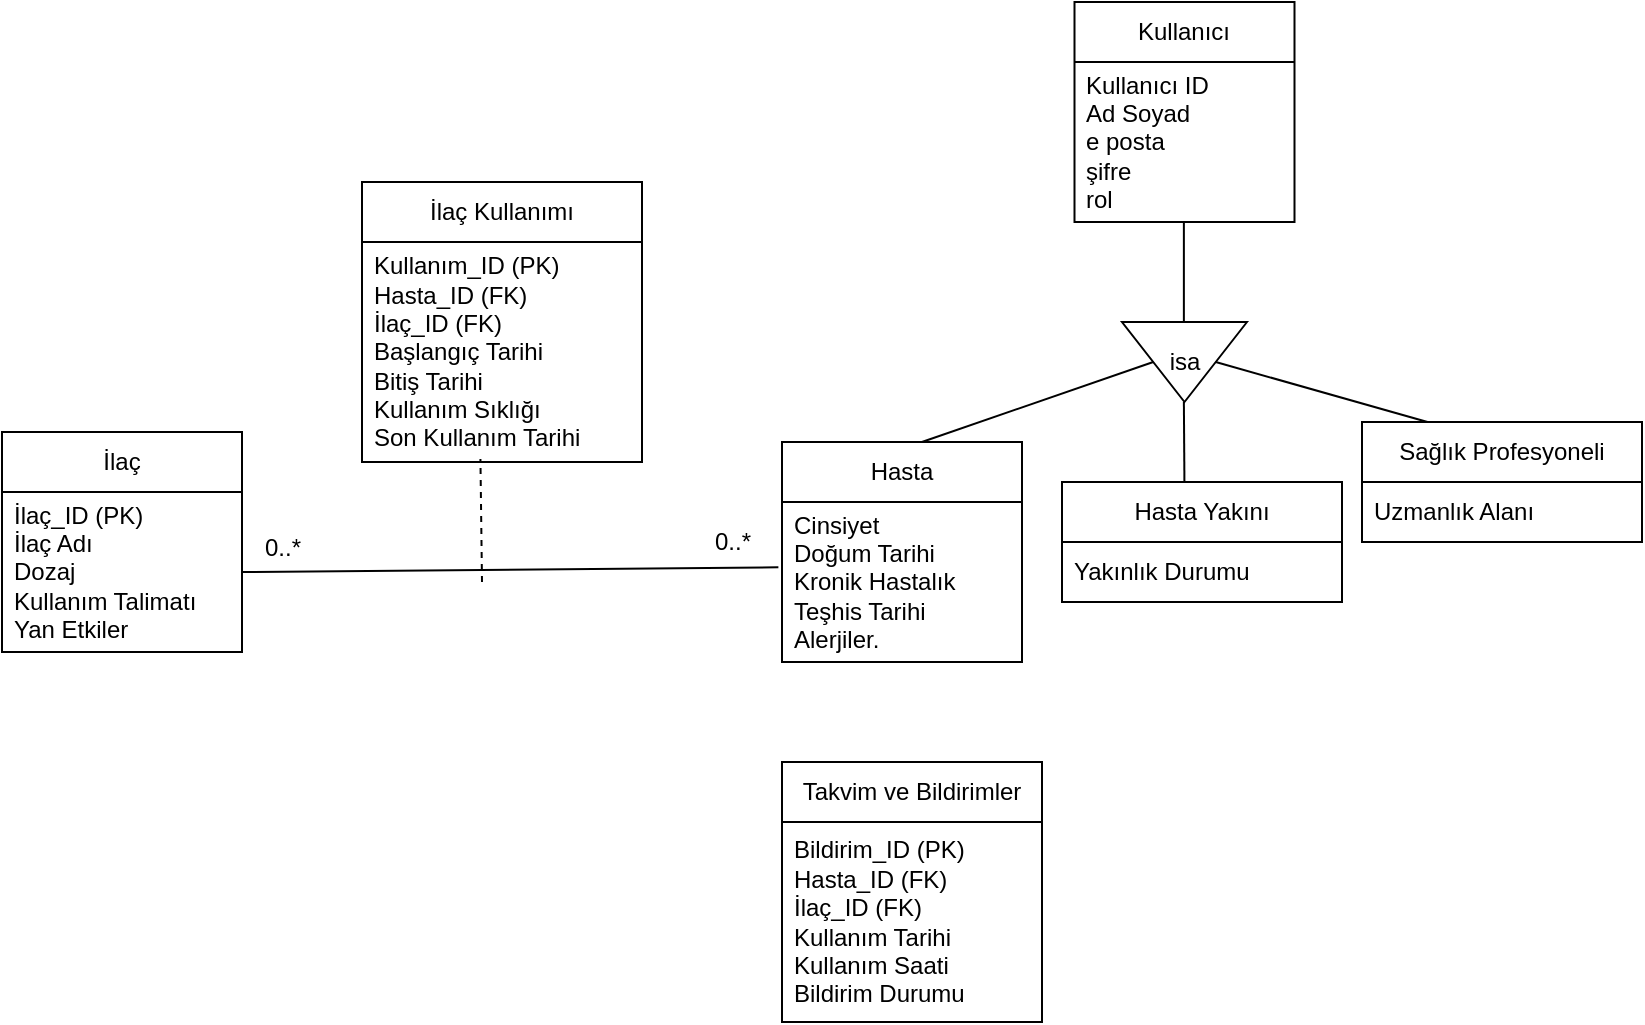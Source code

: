 <mxfile version="24.8.3">
  <diagram id="R2lEEEUBdFMjLlhIrx00" name="Page-1">
    <mxGraphModel dx="1042" dy="531" grid="1" gridSize="10" guides="1" tooltips="1" connect="1" arrows="1" fold="1" page="1" pageScale="1" pageWidth="850" pageHeight="1100" math="0" shadow="0" extFonts="Permanent Marker^https://fonts.googleapis.com/css?family=Permanent+Marker">
      <root>
        <mxCell id="0" />
        <mxCell id="1" parent="0" />
        <mxCell id="B8sZF6MYjG3EGyQ36ST3-29" value="isa" style="triangle;whiteSpace=wrap;html=1;direction=south;" parent="1" vertex="1">
          <mxGeometry x="600" y="280" width="62.5" height="40" as="geometry" />
        </mxCell>
        <mxCell id="B8sZF6MYjG3EGyQ36ST3-30" value="" style="endArrow=none;html=1;rounded=0;" parent="1" edge="1">
          <mxGeometry width="50" height="50" relative="1" as="geometry">
            <mxPoint x="630.95" y="280" as="sourcePoint" />
            <mxPoint x="630.94" y="230" as="targetPoint" />
          </mxGeometry>
        </mxCell>
        <mxCell id="B8sZF6MYjG3EGyQ36ST3-37" value="" style="endArrow=none;html=1;rounded=0;exitX=0.5;exitY=0;exitDx=0;exitDy=0;entryX=0.432;entryY=0.001;entryDx=0;entryDy=0;entryPerimeter=0;" parent="1" source="B8sZF6MYjG3EGyQ36ST3-29" edge="1">
          <mxGeometry width="50" height="50" relative="1" as="geometry">
            <mxPoint x="650" y="300" as="sourcePoint" />
            <mxPoint x="753.2" y="330.1" as="targetPoint" />
          </mxGeometry>
        </mxCell>
        <mxCell id="B8sZF6MYjG3EGyQ36ST3-38" value="" style="endArrow=none;html=1;rounded=0;entryX=0.5;entryY=1;entryDx=0;entryDy=0;exitX=0.583;exitY=0;exitDx=0;exitDy=0;exitPerimeter=0;" parent="1" source="B8sZF6MYjG3EGyQ36ST3-47" target="B8sZF6MYjG3EGyQ36ST3-29" edge="1">
          <mxGeometry width="50" height="50" relative="1" as="geometry">
            <mxPoint x="500" y="335" as="sourcePoint" />
            <mxPoint x="540" y="310" as="targetPoint" />
          </mxGeometry>
        </mxCell>
        <mxCell id="B8sZF6MYjG3EGyQ36ST3-39" value="" style="endArrow=none;html=1;rounded=0;exitX=0.5;exitY=0;exitDx=0;exitDy=0;" parent="1" edge="1">
          <mxGeometry width="50" height="50" relative="1" as="geometry">
            <mxPoint x="631.25" y="365" as="sourcePoint" />
            <mxPoint x="630.94" y="320" as="targetPoint" />
          </mxGeometry>
        </mxCell>
        <mxCell id="B8sZF6MYjG3EGyQ36ST3-43" value="Kullanıcı" style="swimlane;fontStyle=0;childLayout=stackLayout;horizontal=1;startSize=30;horizontalStack=0;resizeParent=1;resizeParentMax=0;resizeLast=0;collapsible=1;marginBottom=0;whiteSpace=wrap;html=1;" parent="1" vertex="1">
          <mxGeometry x="576.25" y="120" width="110" height="110" as="geometry" />
        </mxCell>
        <mxCell id="B8sZF6MYjG3EGyQ36ST3-46" value="&lt;div&gt;Kullanıcı ID&lt;/div&gt;&lt;div&gt;Ad Soyad&lt;/div&gt;&lt;div&gt;e posta&lt;/div&gt;&lt;div&gt;şifre&lt;/div&gt;&lt;div&gt;rol&lt;/div&gt;" style="text;strokeColor=none;fillColor=none;align=left;verticalAlign=middle;spacingLeft=4;spacingRight=4;overflow=hidden;points=[[0,0.5],[1,0.5]];portConstraint=eastwest;rotatable=0;whiteSpace=wrap;html=1;" parent="B8sZF6MYjG3EGyQ36ST3-43" vertex="1">
          <mxGeometry y="30" width="110" height="80" as="geometry" />
        </mxCell>
        <mxCell id="B8sZF6MYjG3EGyQ36ST3-47" value="Hasta" style="swimlane;fontStyle=0;childLayout=stackLayout;horizontal=1;startSize=30;horizontalStack=0;resizeParent=1;resizeParentMax=0;resizeLast=0;collapsible=1;marginBottom=0;whiteSpace=wrap;html=1;" parent="1" vertex="1">
          <mxGeometry x="430" y="340" width="120" height="110" as="geometry" />
        </mxCell>
        <mxCell id="B8sZF6MYjG3EGyQ36ST3-48" value="&lt;div&gt;Cinsiyet&amp;nbsp;&lt;/div&gt;&lt;div&gt;Doğum Tarihi&lt;div&gt;Kronik Hastalık Teşhis Tarihi Alerjiler.&lt;/div&gt;&lt;/div&gt;" style="text;strokeColor=none;fillColor=none;align=left;verticalAlign=middle;spacingLeft=4;spacingRight=4;overflow=hidden;points=[[0,0.5],[1,0.5]];portConstraint=eastwest;rotatable=0;whiteSpace=wrap;html=1;" parent="B8sZF6MYjG3EGyQ36ST3-47" vertex="1">
          <mxGeometry y="30" width="120" height="80" as="geometry" />
        </mxCell>
        <mxCell id="B8sZF6MYjG3EGyQ36ST3-51" value="Hasta Yakını" style="swimlane;fontStyle=0;childLayout=stackLayout;horizontal=1;startSize=30;horizontalStack=0;resizeParent=1;resizeParentMax=0;resizeLast=0;collapsible=1;marginBottom=0;whiteSpace=wrap;html=1;" parent="1" vertex="1">
          <mxGeometry x="570" y="360" width="140" height="60" as="geometry" />
        </mxCell>
        <mxCell id="B8sZF6MYjG3EGyQ36ST3-52" value="Yakınlık Durumu" style="text;strokeColor=none;fillColor=none;align=left;verticalAlign=middle;spacingLeft=4;spacingRight=4;overflow=hidden;points=[[0,0.5],[1,0.5]];portConstraint=eastwest;rotatable=0;whiteSpace=wrap;html=1;" parent="B8sZF6MYjG3EGyQ36ST3-51" vertex="1">
          <mxGeometry y="30" width="140" height="30" as="geometry" />
        </mxCell>
        <mxCell id="B8sZF6MYjG3EGyQ36ST3-55" value="Sağlık Profesyoneli" style="swimlane;fontStyle=0;childLayout=stackLayout;horizontal=1;startSize=30;horizontalStack=0;resizeParent=1;resizeParentMax=0;resizeLast=0;collapsible=1;marginBottom=0;whiteSpace=wrap;html=1;" parent="1" vertex="1">
          <mxGeometry x="720" y="330" width="140" height="60" as="geometry" />
        </mxCell>
        <mxCell id="B8sZF6MYjG3EGyQ36ST3-57" value="Uzmanlık Alanı" style="text;strokeColor=none;fillColor=none;align=left;verticalAlign=middle;spacingLeft=4;spacingRight=4;overflow=hidden;points=[[0,0.5],[1,0.5]];portConstraint=eastwest;rotatable=0;whiteSpace=wrap;html=1;" parent="B8sZF6MYjG3EGyQ36ST3-55" vertex="1">
          <mxGeometry y="30" width="140" height="30" as="geometry" />
        </mxCell>
        <mxCell id="B8sZF6MYjG3EGyQ36ST3-59" value="İlaç" style="swimlane;fontStyle=0;childLayout=stackLayout;horizontal=1;startSize=30;horizontalStack=0;resizeParent=1;resizeParentMax=0;resizeLast=0;collapsible=1;marginBottom=0;whiteSpace=wrap;html=1;" parent="1" vertex="1">
          <mxGeometry x="40" y="335" width="120" height="110" as="geometry" />
        </mxCell>
        <mxCell id="B8sZF6MYjG3EGyQ36ST3-61" value="İlaç_ID (PK)&amp;nbsp;&lt;div&gt;İlaç Adı&amp;nbsp;&lt;/div&gt;&lt;div&gt;Dozaj&amp;nbsp;&lt;/div&gt;&lt;div&gt;Kullanım Talimatı&amp;nbsp;&lt;/div&gt;&lt;div&gt;Yan Etkiler&lt;/div&gt;" style="text;strokeColor=none;fillColor=none;align=left;verticalAlign=middle;spacingLeft=4;spacingRight=4;overflow=hidden;points=[[0,0.5],[1,0.5]];portConstraint=eastwest;rotatable=0;whiteSpace=wrap;html=1;" parent="B8sZF6MYjG3EGyQ36ST3-59" vertex="1">
          <mxGeometry y="30" width="120" height="80" as="geometry" />
        </mxCell>
        <mxCell id="B8sZF6MYjG3EGyQ36ST3-63" value="İlaç Kullanımı" style="swimlane;fontStyle=0;childLayout=stackLayout;horizontal=1;startSize=30;horizontalStack=0;resizeParent=1;resizeParentMax=0;resizeLast=0;collapsible=1;marginBottom=0;whiteSpace=wrap;html=1;" parent="1" vertex="1">
          <mxGeometry x="220" y="210" width="140" height="140" as="geometry" />
        </mxCell>
        <mxCell id="B8sZF6MYjG3EGyQ36ST3-65" value="Kullanım_ID (PK)&lt;div&gt;Hasta_ID (FK)&lt;/div&gt;&lt;div&gt;İlaç_ID (FK)&amp;nbsp;&lt;/div&gt;&lt;div&gt;Başlangıç Tarihi&lt;/div&gt;&lt;div&gt;Bitiş Tarihi&amp;nbsp;&lt;/div&gt;&lt;div&gt;Kullanım Sıklığı&amp;nbsp;&lt;/div&gt;&lt;div&gt;Son Kullanım Tarihi&lt;/div&gt;" style="text;strokeColor=none;fillColor=none;align=left;verticalAlign=middle;spacingLeft=4;spacingRight=4;overflow=hidden;points=[[0,0.5],[1,0.5]];portConstraint=eastwest;rotatable=0;whiteSpace=wrap;html=1;" parent="B8sZF6MYjG3EGyQ36ST3-63" vertex="1">
          <mxGeometry y="30" width="140" height="110" as="geometry" />
        </mxCell>
        <mxCell id="B8sZF6MYjG3EGyQ36ST3-67" value="Takvim ve Bildirimler" style="swimlane;fontStyle=0;childLayout=stackLayout;horizontal=1;startSize=30;horizontalStack=0;resizeParent=1;resizeParentMax=0;resizeLast=0;collapsible=1;marginBottom=0;whiteSpace=wrap;html=1;" parent="1" vertex="1">
          <mxGeometry x="430" y="500" width="130" height="130" as="geometry" />
        </mxCell>
        <mxCell id="B8sZF6MYjG3EGyQ36ST3-69" value="Bildirim_ID (PK)&lt;div&gt;Hasta_ID (FK)&lt;/div&gt;&lt;div&gt;İlaç_ID (FK)&lt;/div&gt;&lt;div&gt;Kullanım Tarihi&amp;nbsp;&lt;/div&gt;&lt;div&gt;Kullanım Saati&lt;/div&gt;&lt;div&gt;Bildirim Durumu&lt;/div&gt;" style="text;strokeColor=none;fillColor=none;align=left;verticalAlign=middle;spacingLeft=4;spacingRight=4;overflow=hidden;points=[[0,0.5],[1,0.5]];portConstraint=eastwest;rotatable=0;whiteSpace=wrap;html=1;" parent="B8sZF6MYjG3EGyQ36ST3-67" vertex="1">
          <mxGeometry y="30" width="130" height="100" as="geometry" />
        </mxCell>
        <mxCell id="B8sZF6MYjG3EGyQ36ST3-73" value="" style="endArrow=none;dashed=1;html=1;rounded=0;entryX=0.423;entryY=0.986;entryDx=0;entryDy=0;entryPerimeter=0;" parent="1" target="B8sZF6MYjG3EGyQ36ST3-65" edge="1">
          <mxGeometry width="50" height="50" relative="1" as="geometry">
            <mxPoint x="280" y="410" as="sourcePoint" />
            <mxPoint x="210" y="350" as="targetPoint" />
            <Array as="points" />
          </mxGeometry>
        </mxCell>
        <mxCell id="B8sZF6MYjG3EGyQ36ST3-75" value="" style="endArrow=none;html=1;rounded=0;entryX=-0.015;entryY=0.408;entryDx=0;entryDy=0;exitX=1;exitY=0.5;exitDx=0;exitDy=0;entryPerimeter=0;" parent="1" source="B8sZF6MYjG3EGyQ36ST3-61" target="B8sZF6MYjG3EGyQ36ST3-48" edge="1">
          <mxGeometry width="50" height="50" relative="1" as="geometry">
            <mxPoint x="250" y="445" as="sourcePoint" />
            <mxPoint x="300" y="395" as="targetPoint" />
          </mxGeometry>
        </mxCell>
        <mxCell id="B8sZF6MYjG3EGyQ36ST3-76" value="0..*" style="text;html=1;align=center;verticalAlign=middle;resizable=0;points=[];autosize=1;strokeColor=none;fillColor=none;" parent="1" vertex="1">
          <mxGeometry x="160" y="378" width="40" height="30" as="geometry" />
        </mxCell>
        <mxCell id="B8sZF6MYjG3EGyQ36ST3-77" value="0..*" style="text;html=1;align=center;verticalAlign=middle;resizable=0;points=[];autosize=1;strokeColor=none;fillColor=none;" parent="1" vertex="1">
          <mxGeometry x="385" y="375" width="40" height="30" as="geometry" />
        </mxCell>
      </root>
    </mxGraphModel>
  </diagram>
</mxfile>
